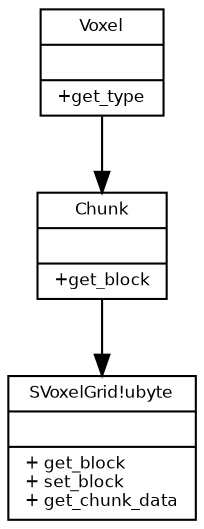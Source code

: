 digraph Classdiagram {
    fontname = "Bitstream Vera Sans"
    fontsize = 8

    node [
        fontname = "Bitstream Vera Sans"
        fontsize = 8
        shape = "record"
    ]

    
    "Voxel" [label="{Voxel | | +get_type }"]
    "Chunk" [label="{Chunk | | +get_block }"]

    "Voxel" -> "Chunk";
    "Chunk" -> "SVoxelGrid!Chunk";
    "SVoxelGrid!Chunk" [label = "{SVoxelGrid!ubyte |  | + get_block\l+ set_block\l+ get_chunk_data\l}"]
}
